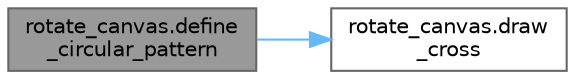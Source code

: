 digraph "rotate_canvas.define_circular_pattern"
{
 // LATEX_PDF_SIZE
  bgcolor="transparent";
  edge [fontname=Helvetica,fontsize=10,labelfontname=Helvetica,labelfontsize=10];
  node [fontname=Helvetica,fontsize=10,shape=box,height=0.2,width=0.4];
  rankdir="LR";
  Node1 [id="Node000001",label="rotate_canvas.define\l_circular_pattern",height=0.2,width=0.4,color="gray40", fillcolor="grey60", style="filled", fontcolor="black",tooltip=" "];
  Node1 -> Node2 [id="edge1_Node000001_Node000002",color="steelblue1",style="solid",tooltip=" "];
  Node2 [id="Node000002",label="rotate_canvas.draw\l_cross",height=0.2,width=0.4,color="grey40", fillcolor="white", style="filled",URL="$namespacerotate__canvas.html#a87a2aab3677d8121a6378728454c0f72",tooltip=" "];
}
